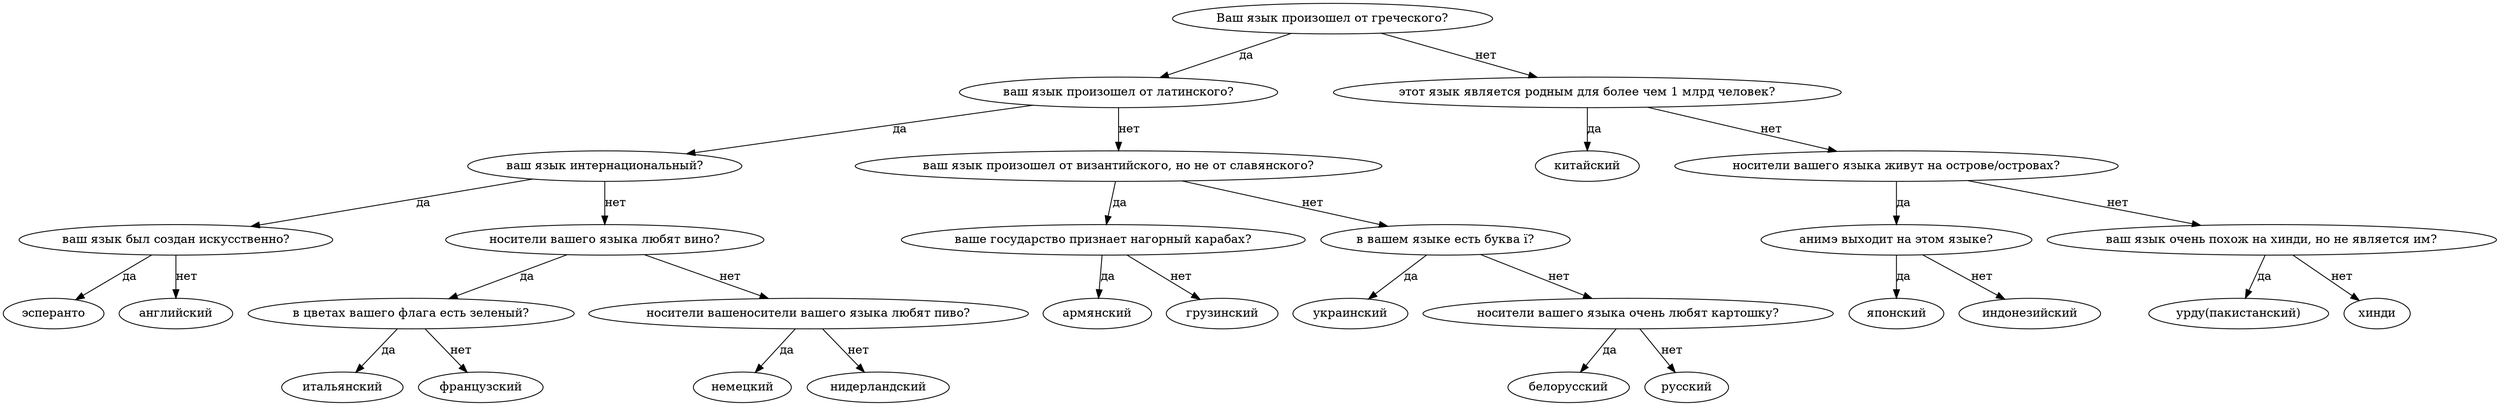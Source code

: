 // Дерево вопросов
digraph {
	"['Ваш язык произошел от греческого?', ['ваш язык произошел от латинского?', ['ваш язык интернациональный?', ['ваш язык был создан искусственно?', 'эсперанто', 'английский'], ['носители вашего языка любят вино?', ['в цветах вашего флага есть зеленый?', 'итальянский', 'французский'], ['носители вашеносители вашего языка любят пиво?', 'немецкий', 'нидерландский']]], ['ваш язык произошел от византийского, но не от славянского?', ['ваше государство признает нагорный карабах?', 'армянский', 'грузинский'], ['в вашем языке есть буква ї?', 'украинский', ['носители вашего языка очень любят картошку?', 'белорусский', 'русский']]]], ['этот язык является родным для более чем 1 млрд человек?', 'китайский', ['носители вашего языка живут на острове/островах?', ['анимэ выходит на этом языке?', 'японский', 'индонезийский'], ['ваш язык очень похож на хинди, но не является им?', 'урду(пакистанский)', 'хинди']]]]" [label="Ваш язык произошел от греческого?"]
	"['Ваш язык произошел от греческого?', ['ваш язык произошел от латинского?', ['ваш язык интернациональный?', ['ваш язык был создан искусственно?', 'эсперанто', 'английский'], ['носители вашего языка любят вино?', ['в цветах вашего флага есть зеленый?', 'итальянский', 'французский'], ['носители вашеносители вашего языка любят пиво?', 'немецкий', 'нидерландский']]], ['ваш язык произошел от византийского, но не от славянского?', ['ваше государство признает нагорный карабах?', 'армянский', 'грузинский'], ['в вашем языке есть буква ї?', 'украинский', ['носители вашего языка очень любят картошку?', 'белорусский', 'русский']]]], ['этот язык является родным для более чем 1 млрд человек?', 'китайский', ['носители вашего языка живут на острове/островах?', ['анимэ выходит на этом языке?', 'японский', 'индонезийский'], ['ваш язык очень похож на хинди, но не является им?', 'урду(пакистанский)', 'хинди']]]]" -> "['ваш язык произошел от латинского?', ['ваш язык интернациональный?', ['ваш язык был создан искусственно?', 'эсперанто', 'английский'], ['носители вашего языка любят вино?', ['в цветах вашего флага есть зеленый?', 'итальянский', 'французский'], ['носители вашеносители вашего языка любят пиво?', 'немецкий', 'нидерландский']]], ['ваш язык произошел от византийского, но не от славянского?', ['ваше государство признает нагорный карабах?', 'армянский', 'грузинский'], ['в вашем языке есть буква ї?', 'украинский', ['носители вашего языка очень любят картошку?', 'белорусский', 'русский']]]]" [label="да"]
	"['ваш язык произошел от латинского?', ['ваш язык интернациональный?', ['ваш язык был создан искусственно?', 'эсперанто', 'английский'], ['носители вашего языка любят вино?', ['в цветах вашего флага есть зеленый?', 'итальянский', 'французский'], ['носители вашеносители вашего языка любят пиво?', 'немецкий', 'нидерландский']]], ['ваш язык произошел от византийского, но не от славянского?', ['ваше государство признает нагорный карабах?', 'армянский', 'грузинский'], ['в вашем языке есть буква ї?', 'украинский', ['носители вашего языка очень любят картошку?', 'белорусский', 'русский']]]]" [label="ваш язык произошел от латинского?"]
	"['ваш язык произошел от латинского?', ['ваш язык интернациональный?', ['ваш язык был создан искусственно?', 'эсперанто', 'английский'], ['носители вашего языка любят вино?', ['в цветах вашего флага есть зеленый?', 'итальянский', 'французский'], ['носители вашеносители вашего языка любят пиво?', 'немецкий', 'нидерландский']]], ['ваш язык произошел от византийского, но не от славянского?', ['ваше государство признает нагорный карабах?', 'армянский', 'грузинский'], ['в вашем языке есть буква ї?', 'украинский', ['носители вашего языка очень любят картошку?', 'белорусский', 'русский']]]]" -> "['ваш язык интернациональный?', ['ваш язык был создан искусственно?', 'эсперанто', 'английский'], ['носители вашего языка любят вино?', ['в цветах вашего флага есть зеленый?', 'итальянский', 'французский'], ['носители вашеносители вашего языка любят пиво?', 'немецкий', 'нидерландский']]]" [label="да"]
	"['ваш язык интернациональный?', ['ваш язык был создан искусственно?', 'эсперанто', 'английский'], ['носители вашего языка любят вино?', ['в цветах вашего флага есть зеленый?', 'итальянский', 'французский'], ['носители вашеносители вашего языка любят пиво?', 'немецкий', 'нидерландский']]]" [label="ваш язык интернациональный?"]
	"['ваш язык интернациональный?', ['ваш язык был создан искусственно?', 'эсперанто', 'английский'], ['носители вашего языка любят вино?', ['в цветах вашего флага есть зеленый?', 'итальянский', 'французский'], ['носители вашеносители вашего языка любят пиво?', 'немецкий', 'нидерландский']]]" -> "['ваш язык был создан искусственно?', 'эсперанто', 'английский']" [label="да"]
	"['ваш язык был создан искусственно?', 'эсперанто', 'английский']" [label="ваш язык был создан искусственно?"]
	"['ваш язык был создан искусственно?', 'эсперанто', 'английский']" -> "эсперанто" [label="да"]
	"эсперанто" [label="эсперанто"]
	"['ваш язык был создан искусственно?', 'эсперанто', 'английский']" [label="ваш язык был создан искусственно?"]
	"['ваш язык был создан искусственно?', 'эсперанто', 'английский']" -> "английский" [label="нет"]
	"английский" [label="английский"]
	"['ваш язык интернациональный?', ['ваш язык был создан искусственно?', 'эсперанто', 'английский'], ['носители вашего языка любят вино?', ['в цветах вашего флага есть зеленый?', 'итальянский', 'французский'], ['носители вашеносители вашего языка любят пиво?', 'немецкий', 'нидерландский']]]" [label="ваш язык интернациональный?"]
	"['ваш язык интернациональный?', ['ваш язык был создан искусственно?', 'эсперанто', 'английский'], ['носители вашего языка любят вино?', ['в цветах вашего флага есть зеленый?', 'итальянский', 'французский'], ['носители вашеносители вашего языка любят пиво?', 'немецкий', 'нидерландский']]]" -> "['носители вашего языка любят вино?', ['в цветах вашего флага есть зеленый?', 'итальянский', 'французский'], ['носители вашеносители вашего языка любят пиво?', 'немецкий', 'нидерландский']]" [label="нет"]
	"['носители вашего языка любят вино?', ['в цветах вашего флага есть зеленый?', 'итальянский', 'французский'], ['носители вашеносители вашего языка любят пиво?', 'немецкий', 'нидерландский']]" [label="носители вашего языка любят вино?"]
	"['носители вашего языка любят вино?', ['в цветах вашего флага есть зеленый?', 'итальянский', 'французский'], ['носители вашеносители вашего языка любят пиво?', 'немецкий', 'нидерландский']]" -> "['в цветах вашего флага есть зеленый?', 'итальянский', 'французский']" [label="да"]
	"['в цветах вашего флага есть зеленый?', 'итальянский', 'французский']" [label="в цветах вашего флага есть зеленый?"]
	"['в цветах вашего флага есть зеленый?', 'итальянский', 'французский']" -> "итальянский" [label="да"]
	"итальянский" [label="итальянский"]
	"['в цветах вашего флага есть зеленый?', 'итальянский', 'французский']" [label="в цветах вашего флага есть зеленый?"]
	"['в цветах вашего флага есть зеленый?', 'итальянский', 'французский']" -> "французский" [label="нет"]
	"французский" [label="французский"]
	"['носители вашего языка любят вино?', ['в цветах вашего флага есть зеленый?', 'итальянский', 'французский'], ['носители вашеносители вашего языка любят пиво?', 'немецкий', 'нидерландский']]" [label="носители вашего языка любят вино?"]
	"['носители вашего языка любят вино?', ['в цветах вашего флага есть зеленый?', 'итальянский', 'французский'], ['носители вашеносители вашего языка любят пиво?', 'немецкий', 'нидерландский']]" -> "['носители вашеносители вашего языка любят пиво?', 'немецкий', 'нидерландский']" [label="нет"]
	"['носители вашеносители вашего языка любят пиво?', 'немецкий', 'нидерландский']" [label="носители вашеносители вашего языка любят пиво?"]
	"['носители вашеносители вашего языка любят пиво?', 'немецкий', 'нидерландский']" -> "немецкий" [label="да"]
	"немецкий" [label="немецкий"]
	"['носители вашеносители вашего языка любят пиво?', 'немецкий', 'нидерландский']" [label="носители вашеносители вашего языка любят пиво?"]
	"['носители вашеносители вашего языка любят пиво?', 'немецкий', 'нидерландский']" -> "нидерландский" [label="нет"]
	"нидерландский" [label="нидерландский"]
	"['ваш язык произошел от латинского?', ['ваш язык интернациональный?', ['ваш язык был создан искусственно?', 'эсперанто', 'английский'], ['носители вашего языка любят вино?', ['в цветах вашего флага есть зеленый?', 'итальянский', 'французский'], ['носители вашеносители вашего языка любят пиво?', 'немецкий', 'нидерландский']]], ['ваш язык произошел от византийского, но не от славянского?', ['ваше государство признает нагорный карабах?', 'армянский', 'грузинский'], ['в вашем языке есть буква ї?', 'украинский', ['носители вашего языка очень любят картошку?', 'белорусский', 'русский']]]]" [label="ваш язык произошел от латинского?"]
	"['ваш язык произошел от латинского?', ['ваш язык интернациональный?', ['ваш язык был создан искусственно?', 'эсперанто', 'английский'], ['носители вашего языка любят вино?', ['в цветах вашего флага есть зеленый?', 'итальянский', 'французский'], ['носители вашеносители вашего языка любят пиво?', 'немецкий', 'нидерландский']]], ['ваш язык произошел от византийского, но не от славянского?', ['ваше государство признает нагорный карабах?', 'армянский', 'грузинский'], ['в вашем языке есть буква ї?', 'украинский', ['носители вашего языка очень любят картошку?', 'белорусский', 'русский']]]]" -> "['ваш язык произошел от византийского, но не от славянского?', ['ваше государство признает нагорный карабах?', 'армянский', 'грузинский'], ['в вашем языке есть буква ї?', 'украинский', ['носители вашего языка очень любят картошку?', 'белорусский', 'русский']]]" [label="нет"]
	"['ваш язык произошел от византийского, но не от славянского?', ['ваше государство признает нагорный карабах?', 'армянский', 'грузинский'], ['в вашем языке есть буква ї?', 'украинский', ['носители вашего языка очень любят картошку?', 'белорусский', 'русский']]]" [label="ваш язык произошел от византийского, но не от славянского?"]
	"['ваш язык произошел от византийского, но не от славянского?', ['ваше государство признает нагорный карабах?', 'армянский', 'грузинский'], ['в вашем языке есть буква ї?', 'украинский', ['носители вашего языка очень любят картошку?', 'белорусский', 'русский']]]" -> "['ваше государство признает нагорный карабах?', 'армянский', 'грузинский']" [label="да"]
	"['ваше государство признает нагорный карабах?', 'армянский', 'грузинский']" [label="ваше государство признает нагорный карабах?"]
	"['ваше государство признает нагорный карабах?', 'армянский', 'грузинский']" -> "армянский" [label="да"]
	"армянский" [label="армянский"]
	"['ваше государство признает нагорный карабах?', 'армянский', 'грузинский']" [label="ваше государство признает нагорный карабах?"]
	"['ваше государство признает нагорный карабах?', 'армянский', 'грузинский']" -> "грузинский" [label="нет"]
	"грузинский" [label="грузинский"]
	"['ваш язык произошел от византийского, но не от славянского?', ['ваше государство признает нагорный карабах?', 'армянский', 'грузинский'], ['в вашем языке есть буква ї?', 'украинский', ['носители вашего языка очень любят картошку?', 'белорусский', 'русский']]]" [label="ваш язык произошел от византийского, но не от славянского?"]
	"['ваш язык произошел от византийского, но не от славянского?', ['ваше государство признает нагорный карабах?', 'армянский', 'грузинский'], ['в вашем языке есть буква ї?', 'украинский', ['носители вашего языка очень любят картошку?', 'белорусский', 'русский']]]" -> "['в вашем языке есть буква ї?', 'украинский', ['носители вашего языка очень любят картошку?', 'белорусский', 'русский']]" [label="нет"]
	"['в вашем языке есть буква ї?', 'украинский', ['носители вашего языка очень любят картошку?', 'белорусский', 'русский']]" [label="в вашем языке есть буква ї?"]
	"['в вашем языке есть буква ї?', 'украинский', ['носители вашего языка очень любят картошку?', 'белорусский', 'русский']]" -> "украинский" [label="да"]
	"украинский" [label="украинский"]
	"['в вашем языке есть буква ї?', 'украинский', ['носители вашего языка очень любят картошку?', 'белорусский', 'русский']]" [label="в вашем языке есть буква ї?"]
	"['в вашем языке есть буква ї?', 'украинский', ['носители вашего языка очень любят картошку?', 'белорусский', 'русский']]" -> "['носители вашего языка очень любят картошку?', 'белорусский', 'русский']" [label="нет"]
	"['носители вашего языка очень любят картошку?', 'белорусский', 'русский']" [label="носители вашего языка очень любят картошку?"]
	"['носители вашего языка очень любят картошку?', 'белорусский', 'русский']" -> "белорусский" [label="да"]
	"белорусский" [label="белорусский"]
	"['носители вашего языка очень любят картошку?', 'белорусский', 'русский']" [label="носители вашего языка очень любят картошку?"]
	"['носители вашего языка очень любят картошку?', 'белорусский', 'русский']" -> "русский" [label="нет"]
	"русский" [label="русский"]
	"['Ваш язык произошел от греческого?', ['ваш язык произошел от латинского?', ['ваш язык интернациональный?', ['ваш язык был создан искусственно?', 'эсперанто', 'английский'], ['носители вашего языка любят вино?', ['в цветах вашего флага есть зеленый?', 'итальянский', 'французский'], ['носители вашеносители вашего языка любят пиво?', 'немецкий', 'нидерландский']]], ['ваш язык произошел от византийского, но не от славянского?', ['ваше государство признает нагорный карабах?', 'армянский', 'грузинский'], ['в вашем языке есть буква ї?', 'украинский', ['носители вашего языка очень любят картошку?', 'белорусский', 'русский']]]], ['этот язык является родным для более чем 1 млрд человек?', 'китайский', ['носители вашего языка живут на острове/островах?', ['анимэ выходит на этом языке?', 'японский', 'индонезийский'], ['ваш язык очень похож на хинди, но не является им?', 'урду(пакистанский)', 'хинди']]]]" [label="Ваш язык произошел от греческого?"]
	"['Ваш язык произошел от греческого?', ['ваш язык произошел от латинского?', ['ваш язык интернациональный?', ['ваш язык был создан искусственно?', 'эсперанто', 'английский'], ['носители вашего языка любят вино?', ['в цветах вашего флага есть зеленый?', 'итальянский', 'французский'], ['носители вашеносители вашего языка любят пиво?', 'немецкий', 'нидерландский']]], ['ваш язык произошел от византийского, но не от славянского?', ['ваше государство признает нагорный карабах?', 'армянский', 'грузинский'], ['в вашем языке есть буква ї?', 'украинский', ['носители вашего языка очень любят картошку?', 'белорусский', 'русский']]]], ['этот язык является родным для более чем 1 млрд человек?', 'китайский', ['носители вашего языка живут на острове/островах?', ['анимэ выходит на этом языке?', 'японский', 'индонезийский'], ['ваш язык очень похож на хинди, но не является им?', 'урду(пакистанский)', 'хинди']]]]" -> "['этот язык является родным для более чем 1 млрд человек?', 'китайский', ['носители вашего языка живут на острове/островах?', ['анимэ выходит на этом языке?', 'японский', 'индонезийский'], ['ваш язык очень похож на хинди, но не является им?', 'урду(пакистанский)', 'хинди']]]" [label="нет"]
	"['этот язык является родным для более чем 1 млрд человек?', 'китайский', ['носители вашего языка живут на острове/островах?', ['анимэ выходит на этом языке?', 'японский', 'индонезийский'], ['ваш язык очень похож на хинди, но не является им?', 'урду(пакистанский)', 'хинди']]]" [label="этот язык является родным для более чем 1 млрд человек?"]
	"['этот язык является родным для более чем 1 млрд человек?', 'китайский', ['носители вашего языка живут на острове/островах?', ['анимэ выходит на этом языке?', 'японский', 'индонезийский'], ['ваш язык очень похож на хинди, но не является им?', 'урду(пакистанский)', 'хинди']]]" -> "китайский" [label="да"]
	"китайский" [label="китайский"]
	"['этот язык является родным для более чем 1 млрд человек?', 'китайский', ['носители вашего языка живут на острове/островах?', ['анимэ выходит на этом языке?', 'японский', 'индонезийский'], ['ваш язык очень похож на хинди, но не является им?', 'урду(пакистанский)', 'хинди']]]" [label="этот язык является родным для более чем 1 млрд человек?"]
	"['этот язык является родным для более чем 1 млрд человек?', 'китайский', ['носители вашего языка живут на острове/островах?', ['анимэ выходит на этом языке?', 'японский', 'индонезийский'], ['ваш язык очень похож на хинди, но не является им?', 'урду(пакистанский)', 'хинди']]]" -> "['носители вашего языка живут на острове/островах?', ['анимэ выходит на этом языке?', 'японский', 'индонезийский'], ['ваш язык очень похож на хинди, но не является им?', 'урду(пакистанский)', 'хинди']]" [label="нет"]
	"['носители вашего языка живут на острове/островах?', ['анимэ выходит на этом языке?', 'японский', 'индонезийский'], ['ваш язык очень похож на хинди, но не является им?', 'урду(пакистанский)', 'хинди']]" [label="носители вашего языка живут на острове/островах?"]
	"['носители вашего языка живут на острове/островах?', ['анимэ выходит на этом языке?', 'японский', 'индонезийский'], ['ваш язык очень похож на хинди, но не является им?', 'урду(пакистанский)', 'хинди']]" -> "['анимэ выходит на этом языке?', 'японский', 'индонезийский']" [label="да"]
	"['анимэ выходит на этом языке?', 'японский', 'индонезийский']" [label="анимэ выходит на этом языке?"]
	"['анимэ выходит на этом языке?', 'японский', 'индонезийский']" -> "японский" [label="да"]
	"японский" [label="японский"]
	"['анимэ выходит на этом языке?', 'японский', 'индонезийский']" [label="анимэ выходит на этом языке?"]
	"['анимэ выходит на этом языке?', 'японский', 'индонезийский']" -> "индонезийский" [label="нет"]
	"индонезийский" [label="индонезийский"]
	"['носители вашего языка живут на острове/островах?', ['анимэ выходит на этом языке?', 'японский', 'индонезийский'], ['ваш язык очень похож на хинди, но не является им?', 'урду(пакистанский)', 'хинди']]" [label="носители вашего языка живут на острове/островах?"]
	"['носители вашего языка живут на острове/островах?', ['анимэ выходит на этом языке?', 'японский', 'индонезийский'], ['ваш язык очень похож на хинди, но не является им?', 'урду(пакистанский)', 'хинди']]" -> "['ваш язык очень похож на хинди, но не является им?', 'урду(пакистанский)', 'хинди']" [label="нет"]
	"['ваш язык очень похож на хинди, но не является им?', 'урду(пакистанский)', 'хинди']" [label="ваш язык очень похож на хинди, но не является им?"]
	"['ваш язык очень похож на хинди, но не является им?', 'урду(пакистанский)', 'хинди']" -> "урду(пакистанский)" [label="да"]
	"урду(пакистанский)" [label="урду(пакистанский)"]
	"['ваш язык очень похож на хинди, но не является им?', 'урду(пакистанский)', 'хинди']" [label="ваш язык очень похож на хинди, но не является им?"]
	"['ваш язык очень похож на хинди, но не является им?', 'урду(пакистанский)', 'хинди']" -> "хинди" [label="нет"]
	"хинди" [label="хинди"]
}
